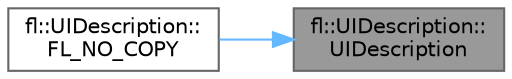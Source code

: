 digraph "fl::UIDescription::UIDescription"
{
 // INTERACTIVE_SVG=YES
 // LATEX_PDF_SIZE
  bgcolor="transparent";
  edge [fontname=Helvetica,fontsize=10,labelfontname=Helvetica,labelfontsize=10];
  node [fontname=Helvetica,fontsize=10,shape=box,height=0.2,width=0.4];
  rankdir="RL";
  Node1 [id="Node000001",label="fl::UIDescription::\lUIDescription",height=0.2,width=0.4,color="gray40", fillcolor="grey60", style="filled", fontcolor="black",tooltip=" "];
  Node1 -> Node2 [id="edge1_Node000001_Node000002",dir="back",color="steelblue1",style="solid",tooltip=" "];
  Node2 [id="Node000002",label="fl::UIDescription::\lFL_NO_COPY",height=0.2,width=0.4,color="grey40", fillcolor="white", style="filled",URL="$de/d86/classfl_1_1_u_i_description_aa00b5361bb752d1fd938c99171f9d183.html#aa00b5361bb752d1fd938c99171f9d183",tooltip=" "];
}
